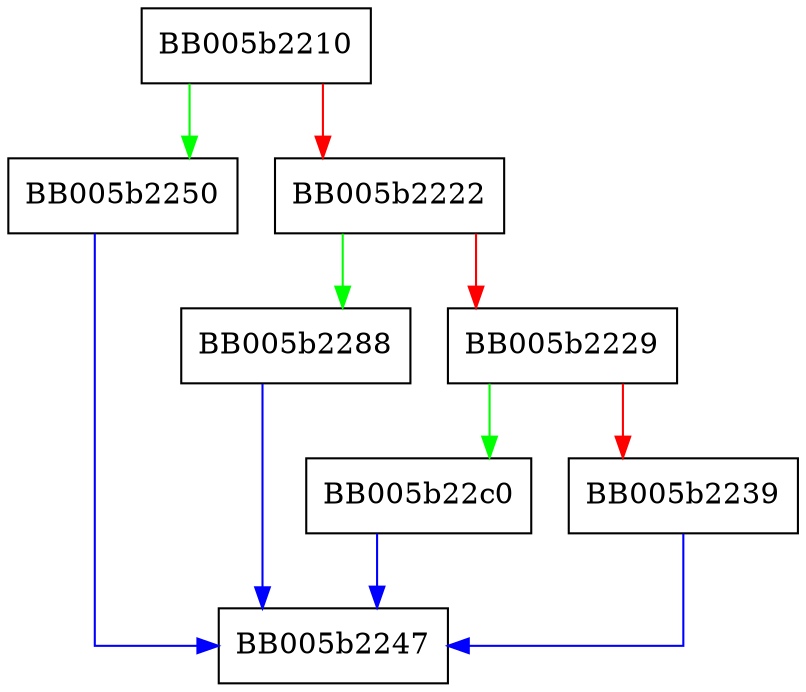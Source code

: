 digraph EVP_DigestSqueeze {
  node [shape="box"];
  graph [splines=ortho];
  BB005b2210 -> BB005b2250 [color="green"];
  BB005b2210 -> BB005b2222 [color="red"];
  BB005b2222 -> BB005b2288 [color="green"];
  BB005b2222 -> BB005b2229 [color="red"];
  BB005b2229 -> BB005b22c0 [color="green"];
  BB005b2229 -> BB005b2239 [color="red"];
  BB005b2239 -> BB005b2247 [color="blue"];
  BB005b2250 -> BB005b2247 [color="blue"];
  BB005b2288 -> BB005b2247 [color="blue"];
  BB005b22c0 -> BB005b2247 [color="blue"];
}